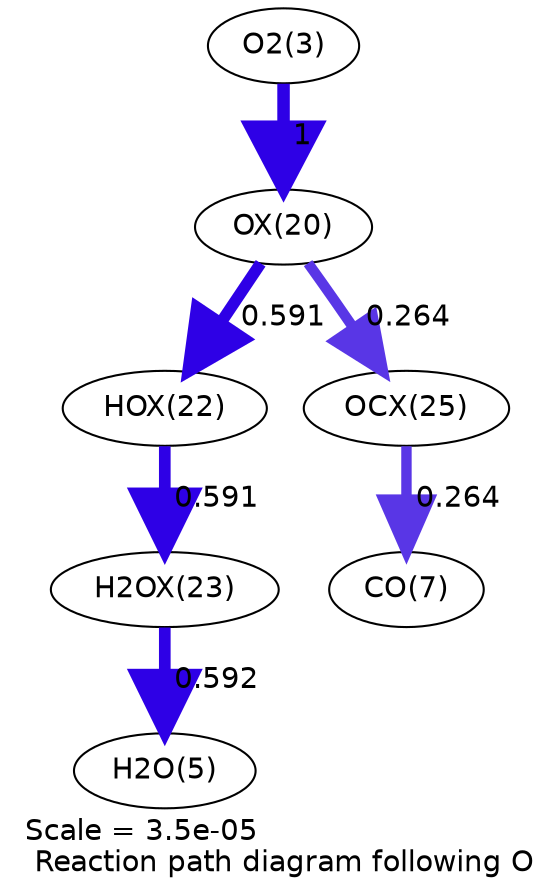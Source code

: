 digraph reaction_paths {
center=1;
s5 -> s26[fontname="Helvetica", penwidth=6, arrowsize=3, color="0.7, 1.5, 0.9"
, label=" 1"];
s26 -> s28[fontname="Helvetica", penwidth=5.6, arrowsize=2.8, color="0.7, 1.09, 0.9"
, label=" 0.591"];
s26 -> s31[fontname="Helvetica", penwidth=5, arrowsize=2.5, color="0.7, 0.764, 0.9"
, label=" 0.264"];
s28 -> s29[fontname="Helvetica", penwidth=5.6, arrowsize=2.8, color="0.7, 1.09, 0.9"
, label=" 0.591"];
s29 -> s7[fontname="Helvetica", penwidth=5.6, arrowsize=2.8, color="0.7, 1.09, 0.9"
, label=" 0.592"];
s31 -> s9[fontname="Helvetica", penwidth=5, arrowsize=2.5, color="0.7, 0.764, 0.9"
, label=" 0.264"];
s5 [ fontname="Helvetica", label="O2(3)"];
s7 [ fontname="Helvetica", label="H2O(5)"];
s9 [ fontname="Helvetica", label="CO(7)"];
s26 [ fontname="Helvetica", label="OX(20)"];
s28 [ fontname="Helvetica", label="HOX(22)"];
s29 [ fontname="Helvetica", label="H2OX(23)"];
s31 [ fontname="Helvetica", label="OCX(25)"];
 label = "Scale = 3.5e-05\l Reaction path diagram following O";
 fontname = "Helvetica";
}
